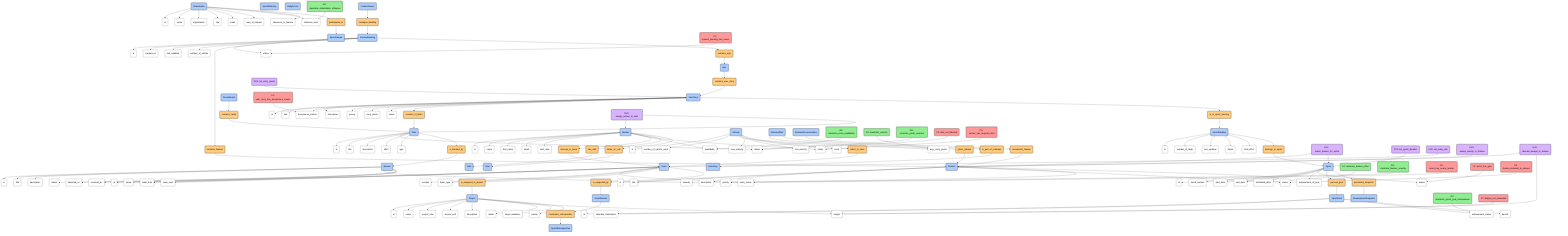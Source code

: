 graph TD
    %% Style Definitions
    classDef entityStyle fill:#aaccff,stroke:#333,stroke-width:2px,color:black;
    classDef attrStyle fill:#ffffff,stroke:#333,stroke-width:1px,color:black;
    classDef relStyle fill:#ffcc80,stroke:#333,stroke-width:2px,color:black;
    classDef goalStyle fill:#90EE90,stroke:#333,stroke-width:2px,color:black;
    classDef condStyle fill:#ff9999,stroke:#333,stroke-width:2px,color:black;
    classDef dvStyle fill:#d9b3ff,stroke:#333,stroke-width:2px,color:black;

    %% Entities and their Attributes
    E0("Project"):::entityStyle
    E0_attr0("id"):::attrStyle
    E0_attr1("name"):::attrStyle
    E0_attr2("project_start"):::attrStyle
    E0_attr3("project_end"):::attrStyle
    E0_attr4("description"):::attrStyle
    E0_attr5("budget"):::attrStyle
    E0_attr6("status"):::attrStyle
    E0_attr7("target_audience"):::attrStyle
    E0_attr8("priority"):::attrStyle
    
    E1("Team"):::entityStyle
    E1_attr0("id"):::attrStyle
    E1_attr1("name"):::attrStyle
    E1_attr2("team_size"):::attrStyle
    E1_attr3("team_start"):::attrStyle
    E1_attr4("team_status"):::attrStyle
    E1_attr5("location"):::attrStyle
    E1_attr6("team_type"):::attrStyle
    
    E2("Worker"):::entityStyle
    E2_attr0("id"):::attrStyle
    E2_attr1("name"):::attrStyle
    E2_attr2("first_name"):::attrStyle
    E2_attr3("email"):::attrStyle
    E2_attr4("start_date"):::attrStyle
    E2_attr5("status"):::attrStyle
    E2_attr6("availability"):::attrStyle
    
    E3("Feature"):::entityStyle
    E3_attr0("id"):::attrStyle
    E3_attr1("title"):::attrStyle
    E3_attr2("description"):::attrStyle
    E3_attr3("status"):::attrStyle
    E3_attr4("priority"):::attrStyle
    E3_attr5("estimated_effort"):::attrStyle
    
    E4("Skill"):::entityStyle
    E5("Role"):::entityStyle
    E6("ProductOwner"):::entityStyle
    E7("ScrumMaster"):::entityStyle
    
    E8("ProductBacklog"):::entityStyle
    E8_attr0("id"):::attrStyle
    E8_attr1("created_on"):::attrStyle
    E8_attr2("last_updated"):::attrStyle
    E8_attr3("number_of_entries"):::attrStyle
    E8_attr4("status"):::attrStyle
    
    E9("Sprint"):::entityStyle
    E9_attr0("id"):::attrStyle
    E9_attr1("sprint_number"):::attrStyle
    E9_attr2("start_date"):::attrStyle
    E9_attr3("end_date"):::attrStyle
    E9_attr4("status"):::attrStyle
    E9_attr5("achievement_of_goal"):::attrStyle
    
    E10("SprintPlanning"):::entityStyle
    E11("DailyScrum"):::entityStyle
    E12("SprintReview"):::entityStyle
    E13("SprintRetrospective"):::entityStyle
    
    E14("SprintBacklog"):::entityStyle
    E14_attr0("id"):::attrStyle
    E14_attr1("number_of_tasks"):::attrStyle
    E14_attr2("last_updated"):::attrStyle
    E14_attr3("status"):::attrStyle
    E14_attr4("total_effort"):::attrStyle
    
    E15("SprintGoal"):::entityStyle
    E15_attr0("id"):::attrStyle
    E15_attr1("objective_description"):::attrStyle
    E15_attr2("achievement_status"):::attrStyle
    E15_attr3("benefit"):::attrStyle
    
    E16("Epic"):::entityStyle
    E17("UserStory"):::entityStyle
    E17_attr0("id"):::attrStyle
    E17_attr1("title"):::attrStyle
    E17_attr2("description"):::attrStyle
    E17_attr3("acceptance_criteria"):::attrStyle
    E17_attr4("priority"):::attrStyle
    E17_attr5("story_points"):::attrStyle
    E17_attr6("status"):::attrStyle
    
    E18("Task"):::entityStyle
    E18_attr0("id"):::attrStyle
    E18_attr1("title"):::attrStyle
    E18_attr2("description"):::attrStyle
    E18_attr3("status"):::attrStyle
    E18_attr4("effort"):::attrStyle
    E18_attr5("type"):::attrStyle
    
    E19("DevelopmentSnapshot"):::entityStyle
    E20("Blocker"):::entityStyle
    E20_attr0("id"):::attrStyle
    E20_attr1("title"):::attrStyle
    E20_attr2("description"):::attrStyle
    E20_attr3("severity"):::attrStyle
    E20_attr4("status"):::attrStyle
    E20_attr5("detected_on"):::attrStyle
    E20_attr6("resolved_on"):::attrStyle
    
    E21("Stakeholder"):::entityStyle
    E21_attr0("id"):::attrStyle
    E21_attr1("name"):::attrStyle
    E21_attr2("organization"):::attrStyle
    E21_attr3("role"):::attrStyle
    E21_attr4("email"):::attrStyle
    E21_attr5("area_of_interest"):::attrStyle
    E21_attr6("influence_level"):::attrStyle
    E21_attr7("relevance_to_feature"):::attrStyle
    
    E22("Velocity"):::entityStyle
    E22_attr0("id"):::attrStyle
    E22_attr1("number_of_sprints_used"):::attrStyle
    E22_attr2("avg._story_points"):::attrStyle
    E22_attr3("max_velocity"):::attrStyle
    E22_attr4("min_velocity"):::attrStyle
    E22_attr5("trend"):::attrStyle
    
    E23("ReleasePlan"):::entityStyle
    E24("Roadmap"):::entityStyle
    E25("ScrumBoard"):::entityStyle
    E26("FeatureDocumentation"):::entityStyle

    %% Entity-Attribute Connections
    E0 --> E0_attr0
    E0 --> E0_attr1
    E0 --> E0_attr2
    E0 --> E0_attr3
    E0 --> E0_attr4
    E0 --> E0_attr5
    E0 --> E0_attr6
    E0 --> E0_attr7
    E0 --> E0_attr8
    
    E1 --> E1_attr0
    E1 --> E1_attr1
    E1 --> E1_attr2
    E1 --> E1_attr3
    E1 --> E1_attr4
    E1 --> E1_attr5
    E1 --> E1_attr6
    
    E2 --> E2_attr0
    E2 --> E2_attr1
    E2 --> E2_attr2
    E2 --> E2_attr3
    E2 --> E2_attr4
    E2 --> E2_attr5
    E2 --> E2_attr6
    
    E3 --> E3_attr0
    E3 --> E3_attr1
    E3 --> E3_attr2
    E3 --> E3_attr3
    E3 --> E3_attr4
    E3 --> E3_attr5
    
    E8 --> E8_attr0
    E8 --> E8_attr1
    E8 --> E8_attr2
    E8 --> E8_attr3
    E8 --> E8_attr4
    
    E9 --> E9_attr0
    E9 --> E9_attr1
    E9 --> E9_attr2
    E9 --> E9_attr3
    E9 --> E9_attr4
    E9 --> E9_attr5
    
    E14 --> E14_attr0
    E14 --> E14_attr1
    E14 --> E14_attr2
    E14 --> E14_attr3
    E14 --> E14_attr4
    
    E15 --> E15_attr0
    E15 --> E15_attr1
    E15 --> E15_attr2
    E15 --> E15_attr3
    
    E17 --> E17_attr0
    E17 --> E17_attr1
    E17 --> E17_attr2
    E17 --> E17_attr3
    E17 --> E17_attr4
    E17 --> E17_attr5
    E17 --> E17_attr6
    
    E18 --> E18_attr0
    E18 --> E18_attr1
    E18 --> E18_attr2
    E18 --> E18_attr3
    E18 --> E18_attr4
    E18 --> E18_attr5
    
    E20 --> E20_attr0
    E20 --> E20_attr1
    E20 --> E20_attr2
    E20 --> E20_attr3
    E20 --> E20_attr4
    E20 --> E20_attr5
    E20 --> E20_attr6
    
    E21 --> E21_attr0
    E21 --> E21_attr1
    E21 --> E21_attr2
    E21 --> E21_attr3
    E21 --> E21_attr4
    E21 --> E21_attr5
    E21 --> E21_attr6
    E21 --> E21_attr7
    
    E22 --> E22_attr0
    E22 --> E22_attr1
    E22 --> E22_attr2
    E22 --> E22_attr3
    E22 --> E22_attr4
    E22 --> E22_attr5

    %% Relations
    R1("is_assigned_to_project"):::relStyle
    R2("belongs_to_team"):::relStyle
    R3("has_skill"):::relStyle
    R4("takes_on_role"):::relStyle
    R5("manages_backlog"):::relStyle
    R6("is_supported_by"):::relStyle
    R7("contains_feature"):::relStyle
    R8("contains_epic"):::relStyle
    R9("contains_user_story"):::relStyle
    R10("consists_of_tasks"):::relStyle
    R11("is_in_sprint_backlog"):::relStyle
    R12("belongs_to_sprint"):::relStyle
    R13("pursues_goal"):::relStyle
    R14("contains_tasks"):::relStyle
    R15("documents_feature"):::relStyle
    R16("is_blocked_by"):::relStyle
    R17("participates_in"):::relStyle
    R18("moderates_retrospective"):::relStyle
    R19("refers_to_team"):::relStyle
    R20("plans_release"):::relStyle
    R21("is_part_of_roadmap"):::relStyle
    R22("generates_snapshot"):::relStyle

    %% Entity-Relation Connections
    E1 --> R1
    R1 --> E0
    
    E2 --> R2
    R2 --> E1
    
    E2 --> R3
    R3 --> E4
    
    E2 --> R4
    R4 --> E5
    
    E6 --> R5
    R5 --> E8
    
    E1 --> R6
    R6 --> E7
    
    E8 --> R7
    R7 --> E3
    
    E8 --> R8
    R8 --> E16
    
    E16 --> R9
    R9 --> E17
    
    E17 --> R10
    R10 --> E18
    
    E17 --> R11
    R11 --> E14
    
    E14 --> R12
    R12 --> E9
    
    E9 --> R13
    R13 --> E15
    
    E25 --> R14
    R14 --> E18
    
    E26 --> R15
    R15 --> E3
    
    E18 --> R16
    R16 --> E20
    
    E21 --> R17
    R17 --> E12
    
    E7 --> R18
    R18 --> E13
    
    E22 --> R19
    R19 --> E1
    
    E23 --> R20
    R20 --> E3
    
    E23 --> R21
    R21 --> E24
    
    E9 --> R22
    R22 --> E19

    %% Goals
    G0("G0: maximize_team_availability"):::goalStyle
    G1("G1: minimize_feature_effort"):::goalStyle
    G2("G2: maximize_sprint_goal_achievement"):::goalStyle
    G3("G3: minimize_blocker_severity"):::goalStyle
    G4("G4: maximize_velocity"):::goalStyle
    G5("G5: minimize_sprint_overdue"):::goalStyle
    G6("G6: maximize_stakeholder_influence"):::goalStyle

    %% Goal-Entity/Attribute Connections
    G0 --> E2_attr6
    G1 --> E3_attr5
    G2 --> E15_attr2
    G3 --> E20_attr3
    G4 --> E22_attr2
    G5 --> E18_attr3
    G6 --> E21_attr6

    %% Conditions
    C0("C0: team_has_scrum_master"):::condStyle
    C1("C1: product_backlog_has_owner"):::condStyle
    C2("C2: user_story_has_acceptance_criteria"):::condStyle
    C3("C3: task_not_blocked"):::condStyle
    C4("C4: sprint_has_goal"):::condStyle
    C5("C5: worker_has_required_skill"):::condStyle
    C6("C6: feature_included_in_release"):::condStyle
    C7("C7: budget_not_exceeded"):::condStyle

    %% Condition-Entity/Attribute Connections
    C0 --> E1_attr4
    C1 --> E8_attr4
    C2 --> E17_attr3
    C3 --> E18_attr3
    C4 --> E9_attr4
    C5 --> E2_attr5
    C6 --> E3_attr3
    C7 --> E0_attr5

    %% Decision Variables
    DV0("DV0: assign_worker_to_task"):::dvStyle
    DV1("DV1: select_feature_for_sprint"):::dvStyle
    DV2("DV2: set_sprint_duration"):::dvStyle
    DV3("DV3: set_team_size"):::dvStyle
    DV4("DV4: set_story_points"):::dvStyle
    DV5("DV5: assign_priority_to_feature"):::dvStyle
    DV6("DV6: allocate_budget_to_feature"):::dvStyle

    %% DecisionVariable-Entity Connections
    DV0 --> E2
    DV0 --> E18
    
    DV1 --> E3
    DV1 --> E9
    
    DV2 --> E9
    
    DV3 --> E1
    
    DV4 --> E17
    
    DV5 --> E3
    
    DV6 --> E3
    DV6 --> E0_attr5